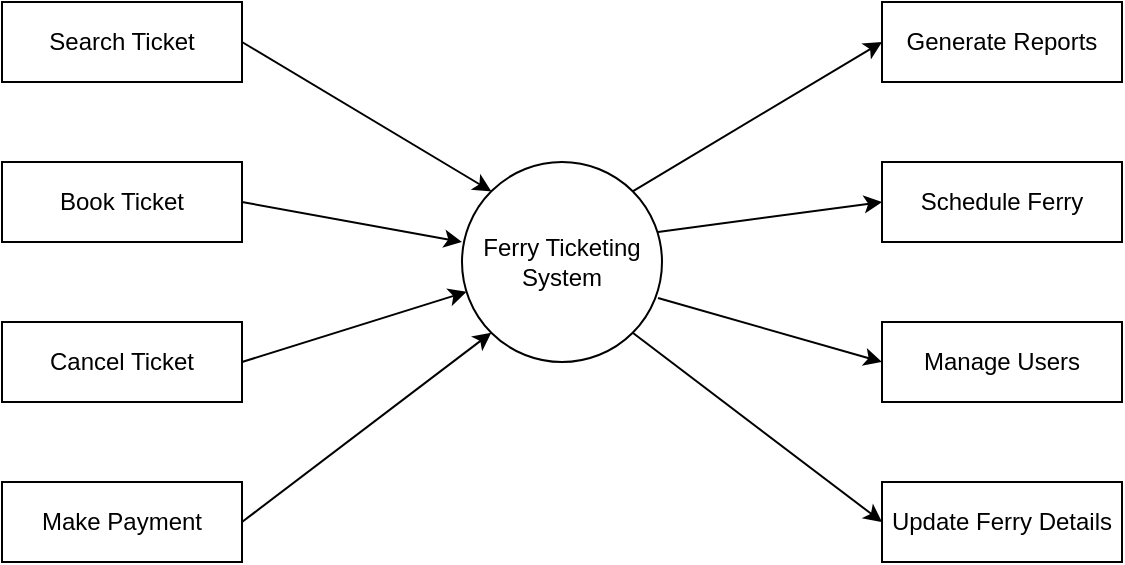 <mxfile version="22.0.2" type="device">
  <diagram name="Page-1" id="z4ebWJZK0Ed4BQUV_k_T">
    <mxGraphModel dx="873" dy="522" grid="1" gridSize="10" guides="1" tooltips="1" connect="1" arrows="1" fold="1" page="1" pageScale="1" pageWidth="850" pageHeight="1100" math="0" shadow="0">
      <root>
        <mxCell id="0" />
        <mxCell id="1" parent="0" />
        <mxCell id="d-OUS79yCtvpzPQ-G-8Y-1" value="Ferry Ticketing&lt;br&gt;System" style="ellipse;whiteSpace=wrap;html=1;aspect=fixed;" parent="1" vertex="1">
          <mxGeometry x="350" y="200" width="100" height="100" as="geometry" />
        </mxCell>
        <mxCell id="d-OUS79yCtvpzPQ-G-8Y-2" value="Generate Reports" style="rounded=0;whiteSpace=wrap;html=1;" parent="1" vertex="1">
          <mxGeometry x="560" y="120" width="120" height="40" as="geometry" />
        </mxCell>
        <mxCell id="d-OUS79yCtvpzPQ-G-8Y-3" value="Schedule Ferry" style="rounded=0;whiteSpace=wrap;html=1;" parent="1" vertex="1">
          <mxGeometry x="560" y="200" width="120" height="40" as="geometry" />
        </mxCell>
        <mxCell id="d-OUS79yCtvpzPQ-G-8Y-4" value="Manage Users" style="rounded=0;whiteSpace=wrap;html=1;" parent="1" vertex="1">
          <mxGeometry x="560" y="280" width="120" height="40" as="geometry" />
        </mxCell>
        <mxCell id="d-OUS79yCtvpzPQ-G-8Y-5" value="Update Ferry Details" style="rounded=0;whiteSpace=wrap;html=1;" parent="1" vertex="1">
          <mxGeometry x="560" y="360" width="120" height="40" as="geometry" />
        </mxCell>
        <mxCell id="d-OUS79yCtvpzPQ-G-8Y-6" value="Search Ticket" style="rounded=0;whiteSpace=wrap;html=1;" parent="1" vertex="1">
          <mxGeometry x="120" y="120" width="120" height="40" as="geometry" />
        </mxCell>
        <mxCell id="d-OUS79yCtvpzPQ-G-8Y-7" value="Book Ticket" style="rounded=0;whiteSpace=wrap;html=1;" parent="1" vertex="1">
          <mxGeometry x="120" y="200" width="120" height="40" as="geometry" />
        </mxCell>
        <mxCell id="d-OUS79yCtvpzPQ-G-8Y-8" value="Cancel Ticket" style="rounded=0;whiteSpace=wrap;html=1;" parent="1" vertex="1">
          <mxGeometry x="120" y="280" width="120" height="40" as="geometry" />
        </mxCell>
        <mxCell id="d-OUS79yCtvpzPQ-G-8Y-9" value="Make Payment" style="rounded=0;whiteSpace=wrap;html=1;" parent="1" vertex="1">
          <mxGeometry x="120" y="360" width="120" height="40" as="geometry" />
        </mxCell>
        <mxCell id="d-OUS79yCtvpzPQ-G-8Y-10" value="" style="endArrow=classic;html=1;rounded=0;exitX=1;exitY=0;exitDx=0;exitDy=0;entryX=0;entryY=0.5;entryDx=0;entryDy=0;" parent="1" source="d-OUS79yCtvpzPQ-G-8Y-1" target="d-OUS79yCtvpzPQ-G-8Y-2" edge="1">
          <mxGeometry width="50" height="50" relative="1" as="geometry">
            <mxPoint x="360" y="280" as="sourcePoint" />
            <mxPoint x="410" y="230" as="targetPoint" />
          </mxGeometry>
        </mxCell>
        <mxCell id="d-OUS79yCtvpzPQ-G-8Y-11" value="" style="endArrow=classic;html=1;rounded=0;entryX=0;entryY=0.5;entryDx=0;entryDy=0;exitX=1;exitY=1;exitDx=0;exitDy=0;" parent="1" source="d-OUS79yCtvpzPQ-G-8Y-1" target="d-OUS79yCtvpzPQ-G-8Y-5" edge="1">
          <mxGeometry width="50" height="50" relative="1" as="geometry">
            <mxPoint x="390" y="300" as="sourcePoint" />
            <mxPoint x="440" y="250" as="targetPoint" />
          </mxGeometry>
        </mxCell>
        <mxCell id="d-OUS79yCtvpzPQ-G-8Y-12" value="" style="endArrow=classic;html=1;rounded=0;exitX=1;exitY=0.5;exitDx=0;exitDy=0;entryX=0;entryY=1;entryDx=0;entryDy=0;" parent="1" source="d-OUS79yCtvpzPQ-G-8Y-9" target="d-OUS79yCtvpzPQ-G-8Y-1" edge="1">
          <mxGeometry width="50" height="50" relative="1" as="geometry">
            <mxPoint x="390" y="300" as="sourcePoint" />
            <mxPoint x="440" y="250" as="targetPoint" />
          </mxGeometry>
        </mxCell>
        <mxCell id="d-OUS79yCtvpzPQ-G-8Y-13" value="" style="endArrow=classic;html=1;rounded=0;exitX=1;exitY=0.5;exitDx=0;exitDy=0;" parent="1" source="d-OUS79yCtvpzPQ-G-8Y-8" target="d-OUS79yCtvpzPQ-G-8Y-1" edge="1">
          <mxGeometry width="50" height="50" relative="1" as="geometry">
            <mxPoint x="390" y="300" as="sourcePoint" />
            <mxPoint x="440" y="250" as="targetPoint" />
          </mxGeometry>
        </mxCell>
        <mxCell id="d-OUS79yCtvpzPQ-G-8Y-14" value="" style="endArrow=classic;html=1;rounded=0;exitX=1;exitY=0.5;exitDx=0;exitDy=0;" parent="1" source="d-OUS79yCtvpzPQ-G-8Y-7" edge="1">
          <mxGeometry width="50" height="50" relative="1" as="geometry">
            <mxPoint x="390" y="300" as="sourcePoint" />
            <mxPoint x="350" y="240" as="targetPoint" />
          </mxGeometry>
        </mxCell>
        <mxCell id="d-OUS79yCtvpzPQ-G-8Y-15" value="" style="endArrow=classic;html=1;rounded=0;exitX=1;exitY=0.5;exitDx=0;exitDy=0;entryX=0;entryY=0;entryDx=0;entryDy=0;" parent="1" source="d-OUS79yCtvpzPQ-G-8Y-6" target="d-OUS79yCtvpzPQ-G-8Y-1" edge="1">
          <mxGeometry width="50" height="50" relative="1" as="geometry">
            <mxPoint x="390" y="300" as="sourcePoint" />
            <mxPoint x="440" y="250" as="targetPoint" />
          </mxGeometry>
        </mxCell>
        <mxCell id="d-OUS79yCtvpzPQ-G-8Y-16" value="" style="endArrow=classic;html=1;rounded=0;entryX=0;entryY=0.5;entryDx=0;entryDy=0;exitX=0.98;exitY=0.35;exitDx=0;exitDy=0;exitPerimeter=0;" parent="1" source="d-OUS79yCtvpzPQ-G-8Y-1" target="d-OUS79yCtvpzPQ-G-8Y-3" edge="1">
          <mxGeometry width="50" height="50" relative="1" as="geometry">
            <mxPoint x="390" y="300" as="sourcePoint" />
            <mxPoint x="440" y="250" as="targetPoint" />
          </mxGeometry>
        </mxCell>
        <mxCell id="d-OUS79yCtvpzPQ-G-8Y-17" value="" style="endArrow=classic;html=1;rounded=0;entryX=0;entryY=0.5;entryDx=0;entryDy=0;exitX=0.98;exitY=0.68;exitDx=0;exitDy=0;exitPerimeter=0;" parent="1" source="d-OUS79yCtvpzPQ-G-8Y-1" target="d-OUS79yCtvpzPQ-G-8Y-4" edge="1">
          <mxGeometry width="50" height="50" relative="1" as="geometry">
            <mxPoint x="390" y="300" as="sourcePoint" />
            <mxPoint x="440" y="250" as="targetPoint" />
          </mxGeometry>
        </mxCell>
      </root>
    </mxGraphModel>
  </diagram>
</mxfile>
